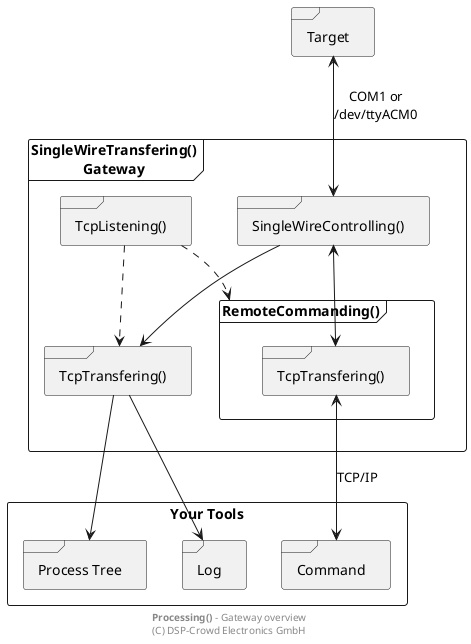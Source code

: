
@startuml

' skinparam linetype ortho

frame "Target" as pTarget

frame "SingleWireTransfering()\nGateway" as pGw {

  frame "SingleWireControlling()" as pSwt
  frame "TcpListening()" as pTcp
  frame "TcpTransfering()" as pTrans
  frame "RemoteCommanding()" as pCmdRemote {
    frame "TcpTransfering()" as pTrans2
  }
}

rectangle "Your Tools" as gTools {
  frame "Process Tree" as pTree
  frame "Log" as pLog
  frame "Command" as pCmd
}

pTarget <--> pSwt : "COM1 or\n/dev/ttyACM0"

pTcp ..> pTrans
pTcp ..> pCmdRemote

pSwt --> pTrans
pSwt <--> pTrans2

pTrans --> pTree
pTrans --> pLog
pTrans2 <--> pCmd : "TCP/IP"

footer **Processing()** - Gateway overview\n(C) DSP-Crowd Electronics GmbH

@enduml

